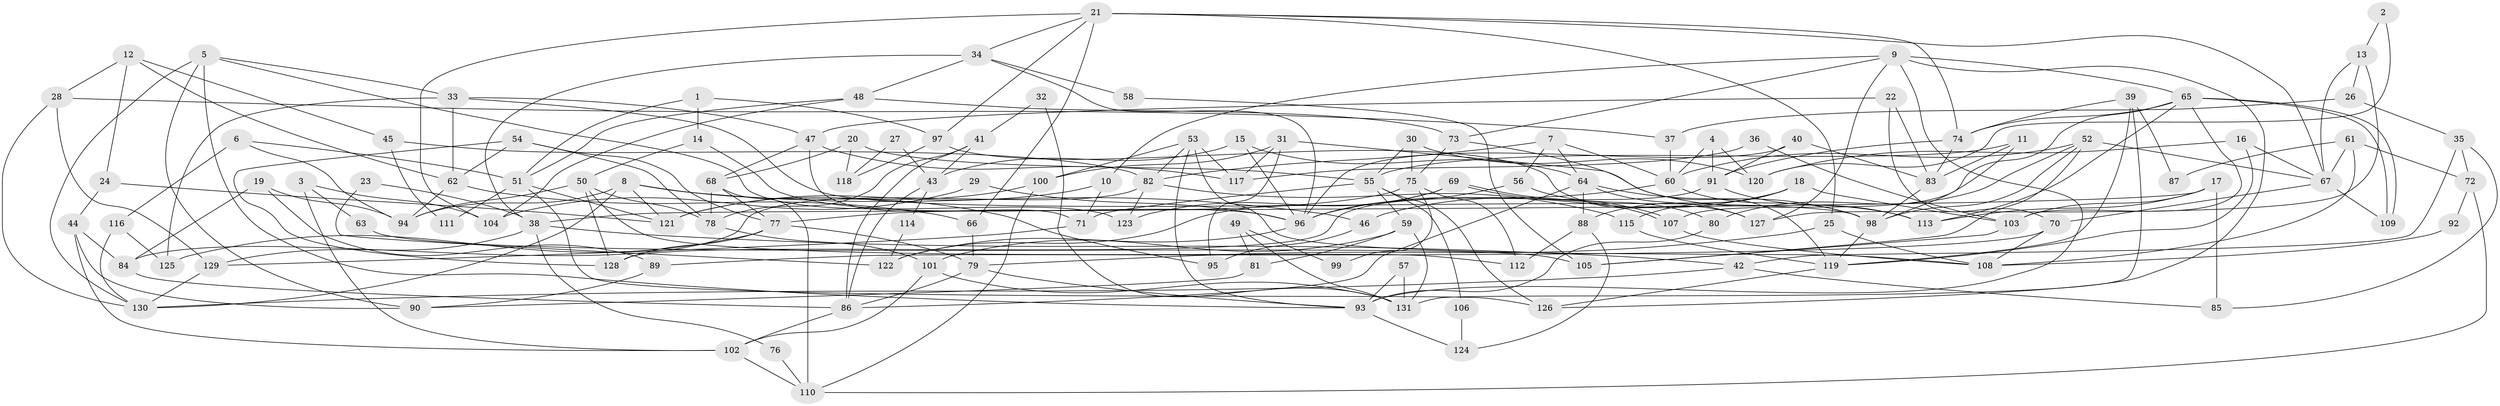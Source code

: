 // Generated by graph-tools (version 1.1) at 2025/50/03/09/25 03:50:09]
// undirected, 131 vertices, 262 edges
graph export_dot {
graph [start="1"]
  node [color=gray90,style=filled];
  1;
  2;
  3;
  4;
  5;
  6;
  7;
  8;
  9;
  10;
  11;
  12;
  13;
  14;
  15;
  16;
  17;
  18;
  19;
  20;
  21;
  22;
  23;
  24;
  25;
  26;
  27;
  28;
  29;
  30;
  31;
  32;
  33;
  34;
  35;
  36;
  37;
  38;
  39;
  40;
  41;
  42;
  43;
  44;
  45;
  46;
  47;
  48;
  49;
  50;
  51;
  52;
  53;
  54;
  55;
  56;
  57;
  58;
  59;
  60;
  61;
  62;
  63;
  64;
  65;
  66;
  67;
  68;
  69;
  70;
  71;
  72;
  73;
  74;
  75;
  76;
  77;
  78;
  79;
  80;
  81;
  82;
  83;
  84;
  85;
  86;
  87;
  88;
  89;
  90;
  91;
  92;
  93;
  94;
  95;
  96;
  97;
  98;
  99;
  100;
  101;
  102;
  103;
  104;
  105;
  106;
  107;
  108;
  109;
  110;
  111;
  112;
  113;
  114;
  115;
  116;
  117;
  118;
  119;
  120;
  121;
  122;
  123;
  124;
  125;
  126;
  127;
  128;
  129;
  130;
  131;
  1 -- 97;
  1 -- 51;
  1 -- 14;
  2 -- 13;
  2 -- 120;
  3 -- 104;
  3 -- 102;
  3 -- 63;
  4 -- 91;
  4 -- 60;
  4 -- 120;
  5 -- 130;
  5 -- 33;
  5 -- 90;
  5 -- 93;
  5 -- 123;
  6 -- 94;
  6 -- 116;
  6 -- 51;
  7 -- 60;
  7 -- 56;
  7 -- 64;
  7 -- 82;
  8 -- 121;
  8 -- 95;
  8 -- 46;
  8 -- 94;
  8 -- 130;
  9 -- 65;
  9 -- 126;
  9 -- 10;
  9 -- 73;
  9 -- 93;
  9 -- 127;
  10 -- 121;
  10 -- 71;
  11 -- 83;
  11 -- 98;
  11 -- 55;
  12 -- 28;
  12 -- 62;
  12 -- 24;
  12 -- 45;
  13 -- 67;
  13 -- 127;
  13 -- 26;
  14 -- 50;
  14 -- 96;
  15 -- 96;
  15 -- 43;
  15 -- 64;
  16 -- 120;
  16 -- 119;
  16 -- 67;
  17 -- 85;
  17 -- 113;
  17 -- 38;
  17 -- 103;
  18 -- 103;
  18 -- 115;
  18 -- 46;
  18 -- 88;
  19 -- 84;
  19 -- 94;
  19 -- 89;
  20 -- 68;
  20 -- 55;
  20 -- 118;
  21 -- 66;
  21 -- 25;
  21 -- 34;
  21 -- 67;
  21 -- 74;
  21 -- 97;
  21 -- 104;
  22 -- 47;
  22 -- 70;
  22 -- 83;
  23 -- 38;
  23 -- 122;
  24 -- 44;
  24 -- 121;
  25 -- 108;
  25 -- 79;
  26 -- 35;
  26 -- 37;
  27 -- 43;
  27 -- 118;
  28 -- 130;
  28 -- 37;
  28 -- 129;
  29 -- 96;
  29 -- 104;
  30 -- 75;
  30 -- 55;
  30 -- 120;
  31 -- 113;
  31 -- 117;
  31 -- 95;
  31 -- 100;
  32 -- 41;
  32 -- 131;
  33 -- 98;
  33 -- 47;
  33 -- 62;
  33 -- 125;
  34 -- 38;
  34 -- 48;
  34 -- 58;
  34 -- 96;
  35 -- 72;
  35 -- 42;
  35 -- 85;
  36 -- 103;
  36 -- 117;
  37 -- 60;
  38 -- 129;
  38 -- 42;
  38 -- 76;
  39 -- 119;
  39 -- 74;
  39 -- 87;
  39 -- 131;
  40 -- 83;
  40 -- 96;
  40 -- 91;
  41 -- 86;
  41 -- 78;
  41 -- 43;
  42 -- 130;
  42 -- 85;
  43 -- 86;
  43 -- 114;
  44 -- 90;
  44 -- 84;
  44 -- 102;
  45 -- 82;
  45 -- 111;
  46 -- 95;
  47 -- 68;
  47 -- 71;
  47 -- 117;
  48 -- 73;
  48 -- 51;
  48 -- 104;
  49 -- 81;
  49 -- 131;
  49 -- 99;
  50 -- 128;
  50 -- 78;
  50 -- 94;
  50 -- 112;
  51 -- 111;
  51 -- 121;
  51 -- 126;
  52 -- 60;
  52 -- 67;
  52 -- 80;
  52 -- 98;
  52 -- 105;
  53 -- 93;
  53 -- 100;
  53 -- 82;
  53 -- 108;
  53 -- 117;
  54 -- 77;
  54 -- 62;
  54 -- 78;
  54 -- 128;
  55 -- 126;
  55 -- 59;
  55 -- 71;
  55 -- 106;
  56 -- 96;
  56 -- 80;
  57 -- 131;
  57 -- 93;
  58 -- 105;
  59 -- 131;
  59 -- 81;
  59 -- 101;
  60 -- 96;
  60 -- 98;
  61 -- 67;
  61 -- 108;
  61 -- 72;
  61 -- 87;
  62 -- 94;
  62 -- 66;
  63 -- 105;
  64 -- 86;
  64 -- 88;
  64 -- 98;
  64 -- 127;
  65 -- 74;
  65 -- 109;
  65 -- 109;
  65 -- 103;
  65 -- 107;
  65 -- 113;
  66 -- 79;
  67 -- 70;
  67 -- 109;
  68 -- 77;
  68 -- 110;
  68 -- 78;
  69 -- 107;
  69 -- 107;
  69 -- 123;
  69 -- 122;
  70 -- 108;
  70 -- 89;
  71 -- 129;
  72 -- 110;
  72 -- 92;
  73 -- 75;
  73 -- 119;
  74 -- 83;
  74 -- 91;
  75 -- 77;
  75 -- 112;
  75 -- 99;
  76 -- 110;
  77 -- 79;
  77 -- 128;
  77 -- 125;
  78 -- 101;
  79 -- 93;
  79 -- 86;
  80 -- 93;
  81 -- 90;
  82 -- 84;
  82 -- 115;
  82 -- 123;
  83 -- 98;
  84 -- 86;
  86 -- 102;
  88 -- 112;
  88 -- 124;
  89 -- 90;
  91 -- 113;
  91 -- 128;
  92 -- 108;
  93 -- 124;
  96 -- 122;
  97 -- 127;
  97 -- 118;
  98 -- 119;
  100 -- 121;
  100 -- 110;
  101 -- 102;
  101 -- 131;
  102 -- 110;
  103 -- 105;
  106 -- 124;
  107 -- 108;
  114 -- 122;
  115 -- 119;
  116 -- 125;
  116 -- 130;
  119 -- 126;
  129 -- 130;
}
